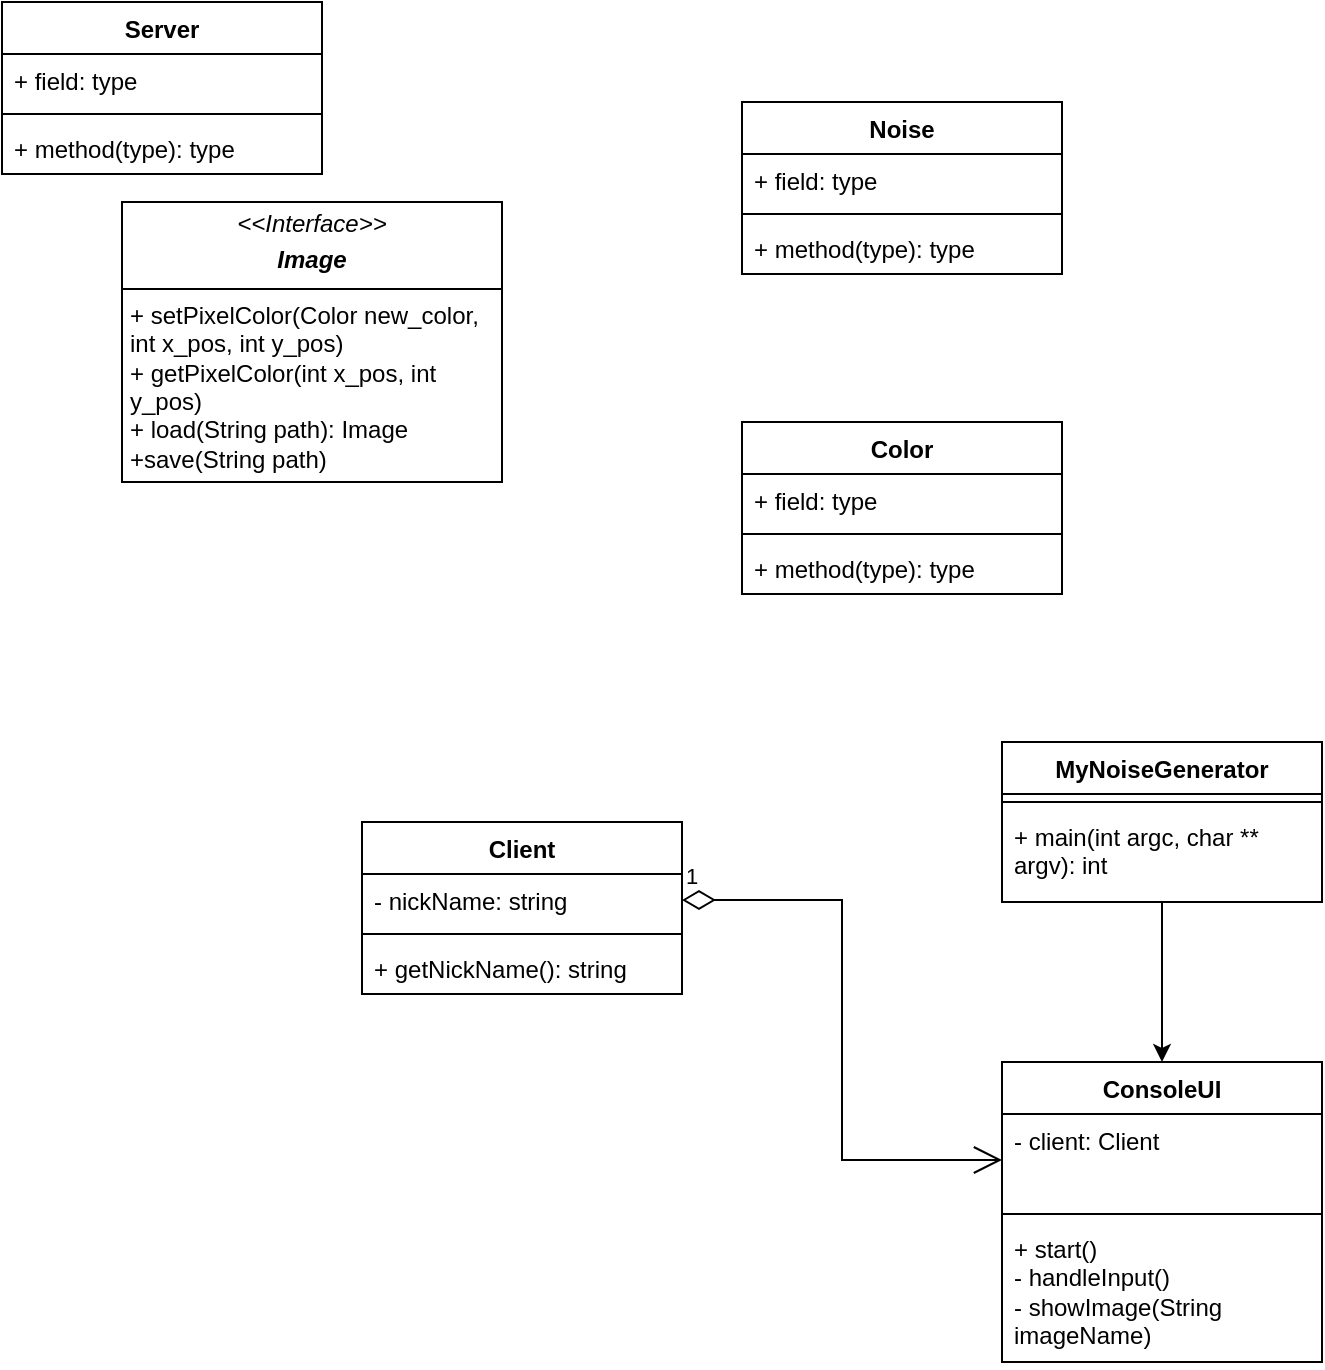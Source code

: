 <mxfile version="26.2.7">
  <diagram name="Сторінка-1" id="wl0ySWgKJ0EXE70eVNuT">
    <mxGraphModel dx="1428" dy="743" grid="1" gridSize="10" guides="1" tooltips="1" connect="1" arrows="1" fold="1" page="1" pageScale="1" pageWidth="827" pageHeight="1169" math="0" shadow="0">
      <root>
        <mxCell id="0" />
        <mxCell id="1" parent="0" />
        <mxCell id="0tagay3jpjcz-C09jIoU-8" value="" style="edgeStyle=orthogonalEdgeStyle;rounded=0;orthogonalLoop=1;jettySize=auto;html=1;" parent="1" source="0tagay3jpjcz-C09jIoU-1" target="0tagay3jpjcz-C09jIoU-5" edge="1">
          <mxGeometry relative="1" as="geometry" />
        </mxCell>
        <mxCell id="0tagay3jpjcz-C09jIoU-1" value="MyNoiseGenerator" style="swimlane;fontStyle=1;align=center;verticalAlign=top;childLayout=stackLayout;horizontal=1;startSize=26;horizontalStack=0;resizeParent=1;resizeParentMax=0;resizeLast=0;collapsible=1;marginBottom=0;whiteSpace=wrap;html=1;" parent="1" vertex="1">
          <mxGeometry x="520" y="390" width="160" height="80" as="geometry" />
        </mxCell>
        <mxCell id="0tagay3jpjcz-C09jIoU-3" value="" style="line;strokeWidth=1;fillColor=none;align=left;verticalAlign=middle;spacingTop=-1;spacingLeft=3;spacingRight=3;rotatable=0;labelPosition=right;points=[];portConstraint=eastwest;strokeColor=inherit;" parent="0tagay3jpjcz-C09jIoU-1" vertex="1">
          <mxGeometry y="26" width="160" height="8" as="geometry" />
        </mxCell>
        <mxCell id="0tagay3jpjcz-C09jIoU-4" value="+ main(int argc, char ** argv): int" style="text;strokeColor=none;fillColor=none;align=left;verticalAlign=top;spacingLeft=4;spacingRight=4;overflow=hidden;rotatable=0;points=[[0,0.5],[1,0.5]];portConstraint=eastwest;whiteSpace=wrap;html=1;" parent="0tagay3jpjcz-C09jIoU-1" vertex="1">
          <mxGeometry y="34" width="160" height="46" as="geometry" />
        </mxCell>
        <mxCell id="0tagay3jpjcz-C09jIoU-5" value="ConsoleUI" style="swimlane;fontStyle=1;align=center;verticalAlign=top;childLayout=stackLayout;horizontal=1;startSize=26;horizontalStack=0;resizeParent=1;resizeParentMax=0;resizeLast=0;collapsible=1;marginBottom=0;whiteSpace=wrap;html=1;" parent="1" vertex="1">
          <mxGeometry x="520" y="550" width="160" height="150" as="geometry" />
        </mxCell>
        <mxCell id="0tagay3jpjcz-C09jIoU-9" value="- client: Client" style="text;strokeColor=none;fillColor=none;align=left;verticalAlign=top;spacingLeft=4;spacingRight=4;overflow=hidden;rotatable=0;points=[[0,0.5],[1,0.5]];portConstraint=eastwest;whiteSpace=wrap;html=1;" parent="0tagay3jpjcz-C09jIoU-5" vertex="1">
          <mxGeometry y="26" width="160" height="46" as="geometry" />
        </mxCell>
        <mxCell id="0tagay3jpjcz-C09jIoU-6" value="" style="line;strokeWidth=1;fillColor=none;align=left;verticalAlign=middle;spacingTop=-1;spacingLeft=3;spacingRight=3;rotatable=0;labelPosition=right;points=[];portConstraint=eastwest;strokeColor=inherit;" parent="0tagay3jpjcz-C09jIoU-5" vertex="1">
          <mxGeometry y="72" width="160" height="8" as="geometry" />
        </mxCell>
        <mxCell id="0tagay3jpjcz-C09jIoU-7" value="+ start()&lt;div&gt;&lt;span style=&quot;background-color: transparent; color: light-dark(rgb(0, 0, 0), rgb(255, 255, 255));&quot;&gt;- handleInput()&lt;/span&gt;&lt;div&gt;- showImage(String imageName)&amp;nbsp;&lt;/div&gt;&lt;/div&gt;&lt;div&gt;&lt;br&gt;&lt;/div&gt;" style="text;strokeColor=none;fillColor=none;align=left;verticalAlign=top;spacingLeft=4;spacingRight=4;overflow=hidden;rotatable=0;points=[[0,0.5],[1,0.5]];portConstraint=eastwest;whiteSpace=wrap;html=1;" parent="0tagay3jpjcz-C09jIoU-5" vertex="1">
          <mxGeometry y="80" width="160" height="70" as="geometry" />
        </mxCell>
        <mxCell id="0tagay3jpjcz-C09jIoU-19" value="Noise" style="swimlane;fontStyle=1;align=center;verticalAlign=top;childLayout=stackLayout;horizontal=1;startSize=26;horizontalStack=0;resizeParent=1;resizeParentMax=0;resizeLast=0;collapsible=1;marginBottom=0;whiteSpace=wrap;html=1;" parent="1" vertex="1">
          <mxGeometry x="390" y="70" width="160" height="86" as="geometry" />
        </mxCell>
        <mxCell id="0tagay3jpjcz-C09jIoU-20" value="+ field: type" style="text;strokeColor=none;fillColor=none;align=left;verticalAlign=top;spacingLeft=4;spacingRight=4;overflow=hidden;rotatable=0;points=[[0,0.5],[1,0.5]];portConstraint=eastwest;whiteSpace=wrap;html=1;" parent="0tagay3jpjcz-C09jIoU-19" vertex="1">
          <mxGeometry y="26" width="160" height="26" as="geometry" />
        </mxCell>
        <mxCell id="0tagay3jpjcz-C09jIoU-21" value="" style="line;strokeWidth=1;fillColor=none;align=left;verticalAlign=middle;spacingTop=-1;spacingLeft=3;spacingRight=3;rotatable=0;labelPosition=right;points=[];portConstraint=eastwest;strokeColor=inherit;" parent="0tagay3jpjcz-C09jIoU-19" vertex="1">
          <mxGeometry y="52" width="160" height="8" as="geometry" />
        </mxCell>
        <mxCell id="0tagay3jpjcz-C09jIoU-22" value="+ method(type): type" style="text;strokeColor=none;fillColor=none;align=left;verticalAlign=top;spacingLeft=4;spacingRight=4;overflow=hidden;rotatable=0;points=[[0,0.5],[1,0.5]];portConstraint=eastwest;whiteSpace=wrap;html=1;" parent="0tagay3jpjcz-C09jIoU-19" vertex="1">
          <mxGeometry y="60" width="160" height="26" as="geometry" />
        </mxCell>
        <mxCell id="0tagay3jpjcz-C09jIoU-23" value="Client" style="swimlane;fontStyle=1;align=center;verticalAlign=top;childLayout=stackLayout;horizontal=1;startSize=26;horizontalStack=0;resizeParent=1;resizeParentMax=0;resizeLast=0;collapsible=1;marginBottom=0;whiteSpace=wrap;html=1;" parent="1" vertex="1">
          <mxGeometry x="200" y="430" width="160" height="86" as="geometry" />
        </mxCell>
        <mxCell id="0tagay3jpjcz-C09jIoU-24" value="- nickName: string" style="text;strokeColor=none;fillColor=none;align=left;verticalAlign=top;spacingLeft=4;spacingRight=4;overflow=hidden;rotatable=0;points=[[0,0.5],[1,0.5]];portConstraint=eastwest;whiteSpace=wrap;html=1;" parent="0tagay3jpjcz-C09jIoU-23" vertex="1">
          <mxGeometry y="26" width="160" height="26" as="geometry" />
        </mxCell>
        <mxCell id="0tagay3jpjcz-C09jIoU-25" value="" style="line;strokeWidth=1;fillColor=none;align=left;verticalAlign=middle;spacingTop=-1;spacingLeft=3;spacingRight=3;rotatable=0;labelPosition=right;points=[];portConstraint=eastwest;strokeColor=inherit;" parent="0tagay3jpjcz-C09jIoU-23" vertex="1">
          <mxGeometry y="52" width="160" height="8" as="geometry" />
        </mxCell>
        <mxCell id="0tagay3jpjcz-C09jIoU-26" value="+ getNickName(): string" style="text;strokeColor=none;fillColor=none;align=left;verticalAlign=top;spacingLeft=4;spacingRight=4;overflow=hidden;rotatable=0;points=[[0,0.5],[1,0.5]];portConstraint=eastwest;whiteSpace=wrap;html=1;" parent="0tagay3jpjcz-C09jIoU-23" vertex="1">
          <mxGeometry y="60" width="160" height="26" as="geometry" />
        </mxCell>
        <mxCell id="0tagay3jpjcz-C09jIoU-27" value="Server" style="swimlane;fontStyle=1;align=center;verticalAlign=top;childLayout=stackLayout;horizontal=1;startSize=26;horizontalStack=0;resizeParent=1;resizeParentMax=0;resizeLast=0;collapsible=1;marginBottom=0;whiteSpace=wrap;html=1;" parent="1" vertex="1">
          <mxGeometry x="20" y="20" width="160" height="86" as="geometry" />
        </mxCell>
        <mxCell id="0tagay3jpjcz-C09jIoU-28" value="+ field: type" style="text;strokeColor=none;fillColor=none;align=left;verticalAlign=top;spacingLeft=4;spacingRight=4;overflow=hidden;rotatable=0;points=[[0,0.5],[1,0.5]];portConstraint=eastwest;whiteSpace=wrap;html=1;" parent="0tagay3jpjcz-C09jIoU-27" vertex="1">
          <mxGeometry y="26" width="160" height="26" as="geometry" />
        </mxCell>
        <mxCell id="0tagay3jpjcz-C09jIoU-29" value="" style="line;strokeWidth=1;fillColor=none;align=left;verticalAlign=middle;spacingTop=-1;spacingLeft=3;spacingRight=3;rotatable=0;labelPosition=right;points=[];portConstraint=eastwest;strokeColor=inherit;" parent="0tagay3jpjcz-C09jIoU-27" vertex="1">
          <mxGeometry y="52" width="160" height="8" as="geometry" />
        </mxCell>
        <mxCell id="0tagay3jpjcz-C09jIoU-30" value="+ method(type): type" style="text;strokeColor=none;fillColor=none;align=left;verticalAlign=top;spacingLeft=4;spacingRight=4;overflow=hidden;rotatable=0;points=[[0,0.5],[1,0.5]];portConstraint=eastwest;whiteSpace=wrap;html=1;" parent="0tagay3jpjcz-C09jIoU-27" vertex="1">
          <mxGeometry y="60" width="160" height="26" as="geometry" />
        </mxCell>
        <mxCell id="0tagay3jpjcz-C09jIoU-31" value="1" style="endArrow=open;html=1;endSize=12;startArrow=diamondThin;startSize=14;startFill=0;edgeStyle=orthogonalEdgeStyle;align=left;verticalAlign=bottom;rounded=0;entryX=0;entryY=0.5;entryDx=0;entryDy=0;exitX=1;exitY=0.5;exitDx=0;exitDy=0;" parent="1" source="0tagay3jpjcz-C09jIoU-24" target="0tagay3jpjcz-C09jIoU-9" edge="1">
          <mxGeometry x="-1" y="3" relative="1" as="geometry">
            <mxPoint x="260" y="580" as="sourcePoint" />
            <mxPoint x="420" y="580" as="targetPoint" />
          </mxGeometry>
        </mxCell>
        <mxCell id="kwHvZT3X_Y3Jvh_T8upg-1" value="&lt;p style=&quot;margin:0px;margin-top:4px;text-align:center;&quot;&gt;&lt;i&gt;&amp;lt;&amp;lt;Interface&amp;gt;&amp;gt;&lt;/i&gt;&lt;/p&gt;&lt;p style=&quot;margin:0px;margin-top:4px;text-align:center;&quot;&gt;&lt;i&gt;&lt;b&gt;Image&lt;/b&gt;&lt;/i&gt;&lt;/p&gt;&lt;hr size=&quot;1&quot; style=&quot;border-style:solid;&quot;&gt;&lt;p style=&quot;margin:0px;margin-left:4px;&quot;&gt;+ setPixelColor(Color new_color, int x_pos, int y_pos)&lt;/p&gt;&lt;p style=&quot;margin:0px;margin-left:4px;&quot;&gt;+ getPixelColor(int x_pos, int y_pos)&lt;br&gt;+ load(String path): Image&lt;/p&gt;&lt;p style=&quot;margin:0px;margin-left:4px;&quot;&gt;+save(String path)&lt;/p&gt;&lt;p style=&quot;margin:0px;margin-left:4px;&quot;&gt;&lt;br&gt;&lt;/p&gt;" style="verticalAlign=top;align=left;overflow=fill;html=1;whiteSpace=wrap;" vertex="1" parent="1">
          <mxGeometry x="80" y="120" width="190" height="140" as="geometry" />
        </mxCell>
        <mxCell id="kwHvZT3X_Y3Jvh_T8upg-2" value="Color" style="swimlane;fontStyle=1;align=center;verticalAlign=top;childLayout=stackLayout;horizontal=1;startSize=26;horizontalStack=0;resizeParent=1;resizeParentMax=0;resizeLast=0;collapsible=1;marginBottom=0;whiteSpace=wrap;html=1;" vertex="1" parent="1">
          <mxGeometry x="390" y="230" width="160" height="86" as="geometry" />
        </mxCell>
        <mxCell id="kwHvZT3X_Y3Jvh_T8upg-3" value="+ field: type" style="text;strokeColor=none;fillColor=none;align=left;verticalAlign=top;spacingLeft=4;spacingRight=4;overflow=hidden;rotatable=0;points=[[0,0.5],[1,0.5]];portConstraint=eastwest;whiteSpace=wrap;html=1;" vertex="1" parent="kwHvZT3X_Y3Jvh_T8upg-2">
          <mxGeometry y="26" width="160" height="26" as="geometry" />
        </mxCell>
        <mxCell id="kwHvZT3X_Y3Jvh_T8upg-4" value="" style="line;strokeWidth=1;fillColor=none;align=left;verticalAlign=middle;spacingTop=-1;spacingLeft=3;spacingRight=3;rotatable=0;labelPosition=right;points=[];portConstraint=eastwest;strokeColor=inherit;" vertex="1" parent="kwHvZT3X_Y3Jvh_T8upg-2">
          <mxGeometry y="52" width="160" height="8" as="geometry" />
        </mxCell>
        <mxCell id="kwHvZT3X_Y3Jvh_T8upg-5" value="+ method(type): type" style="text;strokeColor=none;fillColor=none;align=left;verticalAlign=top;spacingLeft=4;spacingRight=4;overflow=hidden;rotatable=0;points=[[0,0.5],[1,0.5]];portConstraint=eastwest;whiteSpace=wrap;html=1;" vertex="1" parent="kwHvZT3X_Y3Jvh_T8upg-2">
          <mxGeometry y="60" width="160" height="26" as="geometry" />
        </mxCell>
      </root>
    </mxGraphModel>
  </diagram>
</mxfile>
